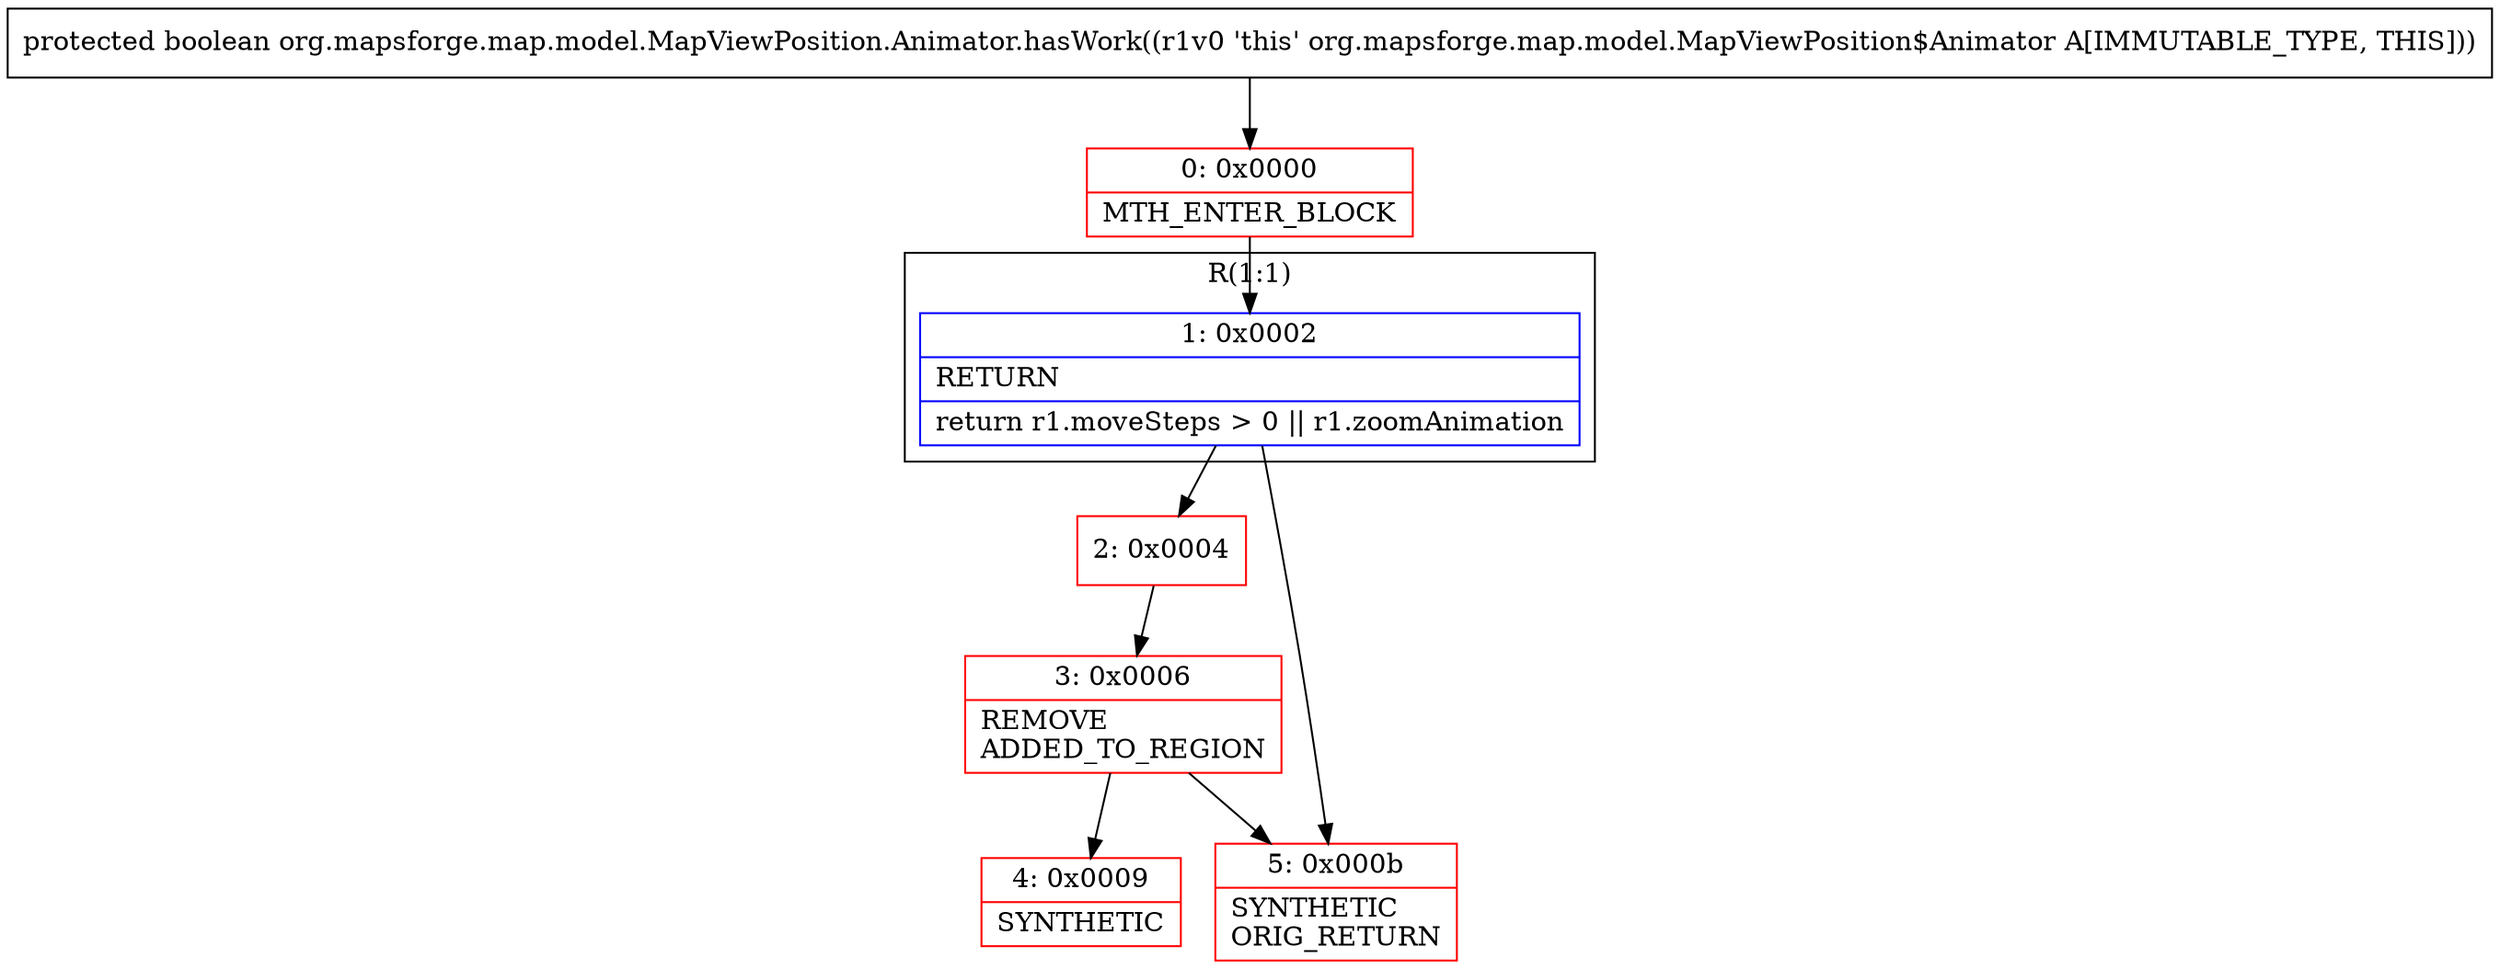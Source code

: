 digraph "CFG fororg.mapsforge.map.model.MapViewPosition.Animator.hasWork()Z" {
subgraph cluster_Region_1182626067 {
label = "R(1:1)";
node [shape=record,color=blue];
Node_1 [shape=record,label="{1\:\ 0x0002|RETURN\l|return r1.moveSteps \> 0 \|\| r1.zoomAnimation\l}"];
}
Node_0 [shape=record,color=red,label="{0\:\ 0x0000|MTH_ENTER_BLOCK\l}"];
Node_2 [shape=record,color=red,label="{2\:\ 0x0004}"];
Node_3 [shape=record,color=red,label="{3\:\ 0x0006|REMOVE\lADDED_TO_REGION\l}"];
Node_4 [shape=record,color=red,label="{4\:\ 0x0009|SYNTHETIC\l}"];
Node_5 [shape=record,color=red,label="{5\:\ 0x000b|SYNTHETIC\lORIG_RETURN\l}"];
MethodNode[shape=record,label="{protected boolean org.mapsforge.map.model.MapViewPosition.Animator.hasWork((r1v0 'this' org.mapsforge.map.model.MapViewPosition$Animator A[IMMUTABLE_TYPE, THIS])) }"];
MethodNode -> Node_0;
Node_1 -> Node_2;
Node_1 -> Node_5;
Node_0 -> Node_1;
Node_2 -> Node_3;
Node_3 -> Node_4;
Node_3 -> Node_5;
}

